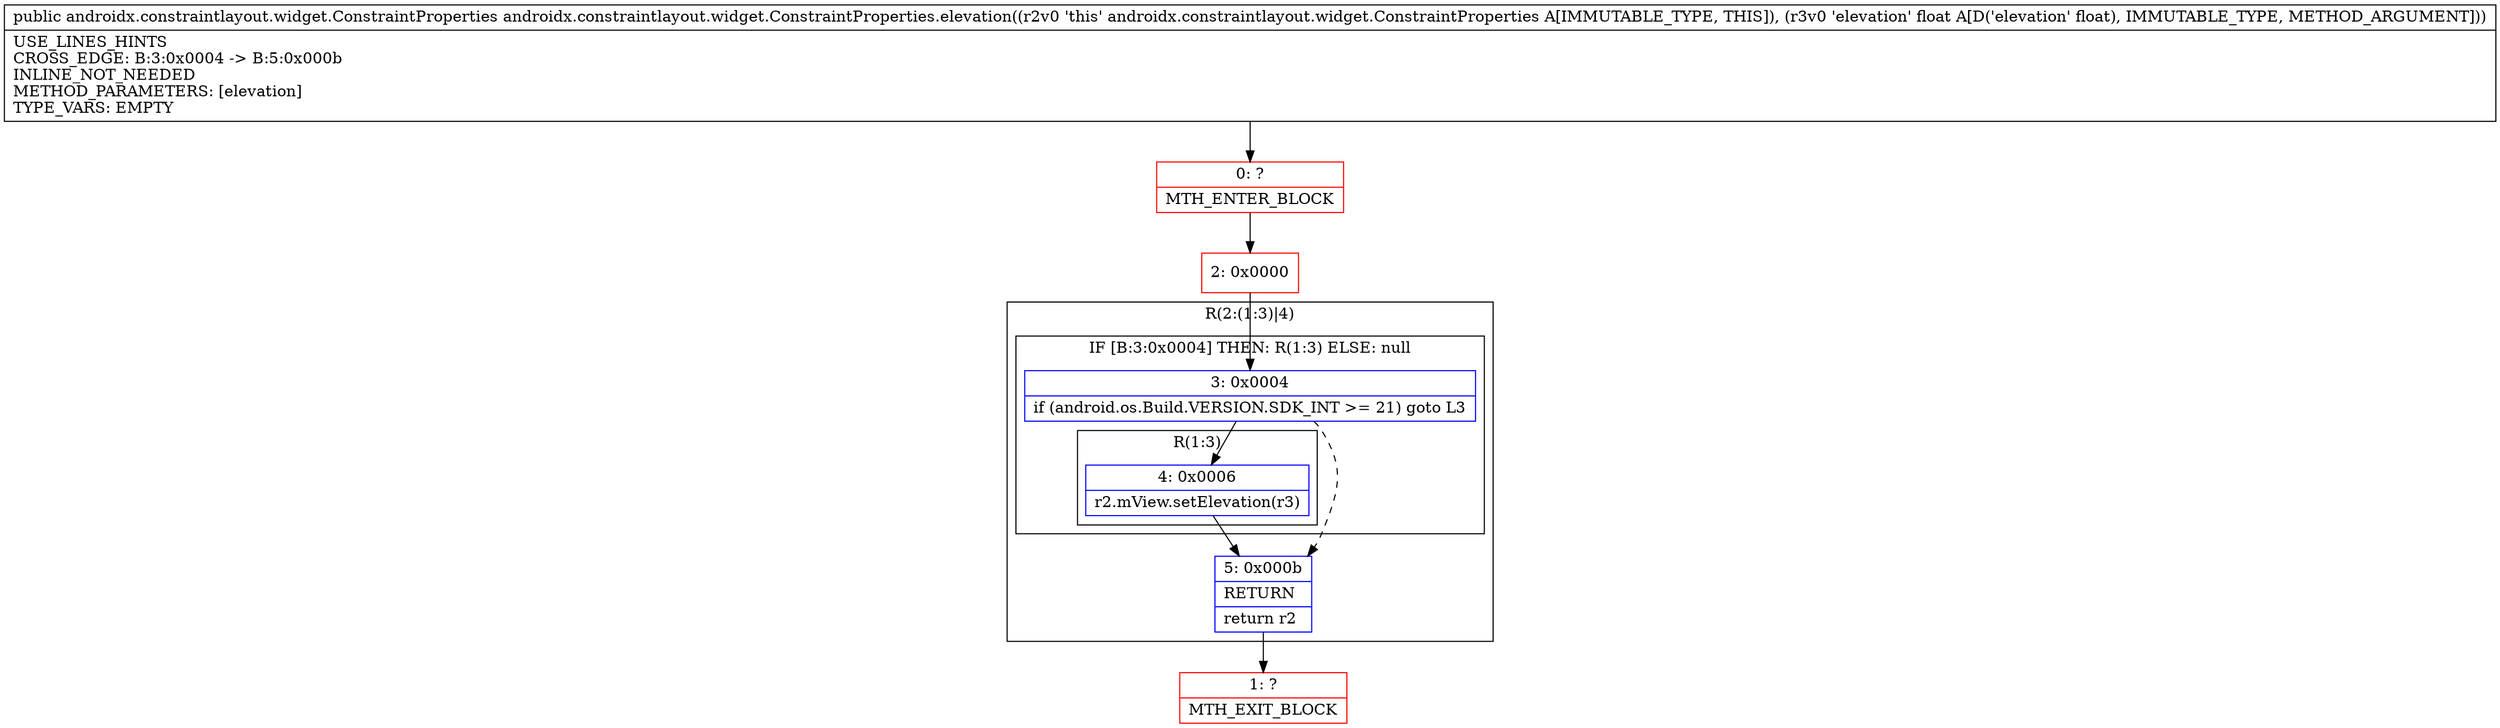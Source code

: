 digraph "CFG forandroidx.constraintlayout.widget.ConstraintProperties.elevation(F)Landroidx\/constraintlayout\/widget\/ConstraintProperties;" {
subgraph cluster_Region_1864592545 {
label = "R(2:(1:3)|4)";
node [shape=record,color=blue];
subgraph cluster_IfRegion_1272122924 {
label = "IF [B:3:0x0004] THEN: R(1:3) ELSE: null";
node [shape=record,color=blue];
Node_3 [shape=record,label="{3\:\ 0x0004|if (android.os.Build.VERSION.SDK_INT \>= 21) goto L3\l}"];
subgraph cluster_Region_1033262968 {
label = "R(1:3)";
node [shape=record,color=blue];
Node_4 [shape=record,label="{4\:\ 0x0006|r2.mView.setElevation(r3)\l}"];
}
}
Node_5 [shape=record,label="{5\:\ 0x000b|RETURN\l|return r2\l}"];
}
Node_0 [shape=record,color=red,label="{0\:\ ?|MTH_ENTER_BLOCK\l}"];
Node_2 [shape=record,color=red,label="{2\:\ 0x0000}"];
Node_1 [shape=record,color=red,label="{1\:\ ?|MTH_EXIT_BLOCK\l}"];
MethodNode[shape=record,label="{public androidx.constraintlayout.widget.ConstraintProperties androidx.constraintlayout.widget.ConstraintProperties.elevation((r2v0 'this' androidx.constraintlayout.widget.ConstraintProperties A[IMMUTABLE_TYPE, THIS]), (r3v0 'elevation' float A[D('elevation' float), IMMUTABLE_TYPE, METHOD_ARGUMENT]))  | USE_LINES_HINTS\lCROSS_EDGE: B:3:0x0004 \-\> B:5:0x000b\lINLINE_NOT_NEEDED\lMETHOD_PARAMETERS: [elevation]\lTYPE_VARS: EMPTY\l}"];
MethodNode -> Node_0;Node_3 -> Node_4;
Node_3 -> Node_5[style=dashed];
Node_4 -> Node_5;
Node_5 -> Node_1;
Node_0 -> Node_2;
Node_2 -> Node_3;
}

